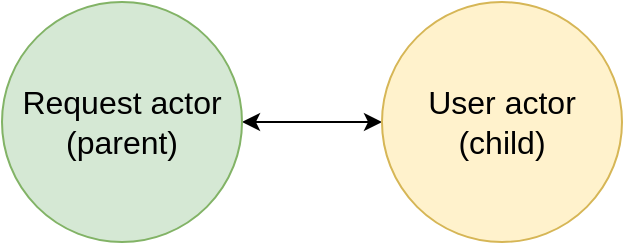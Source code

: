 <mxfile version="10.8.0" type="device"><diagram id="X3gn7W3hPUoYAcsgGrxx" name="Page-1"><mxGraphModel dx="1394" dy="848" grid="1" gridSize="10" guides="1" tooltips="1" connect="1" arrows="1" fold="1" page="1" pageScale="1" pageWidth="1169" pageHeight="1654" math="0" shadow="0"><root><mxCell id="0"/><mxCell id="1" parent="0"/><mxCell id="vVFID9frPE-HuVp9dpkI-3" style="edgeStyle=orthogonalEdgeStyle;rounded=0;orthogonalLoop=1;jettySize=auto;html=1;entryX=0;entryY=0.5;entryDx=0;entryDy=0;startArrow=classic;startFill=1;" edge="1" parent="1" source="vVFID9frPE-HuVp9dpkI-1" target="vVFID9frPE-HuVp9dpkI-2"><mxGeometry relative="1" as="geometry"/></mxCell><mxCell id="vVFID9frPE-HuVp9dpkI-1" value="Request actor (parent)" style="ellipse;whiteSpace=wrap;html=1;aspect=fixed;fillColor=#d5e8d4;strokeColor=#82b366;fontSize=16;" vertex="1" parent="1"><mxGeometry x="40" y="80" width="120" height="120" as="geometry"/></mxCell><mxCell id="vVFID9frPE-HuVp9dpkI-2" value="User actor (child)" style="ellipse;whiteSpace=wrap;html=1;aspect=fixed;fillColor=#fff2cc;strokeColor=#d6b656;fontSize=16;" vertex="1" parent="1"><mxGeometry x="230" y="80" width="120" height="120" as="geometry"/></mxCell></root></mxGraphModel></diagram></mxfile>